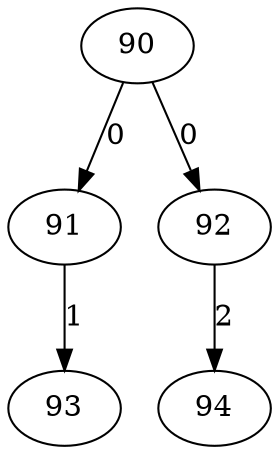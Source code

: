 digraph {
  90 -> 91 ["label" = 0]
  90 -> 92 ["label" = 0]
  91 -> 93 ["label" = 1]
  92 -> 94 ["label" = 2]
}